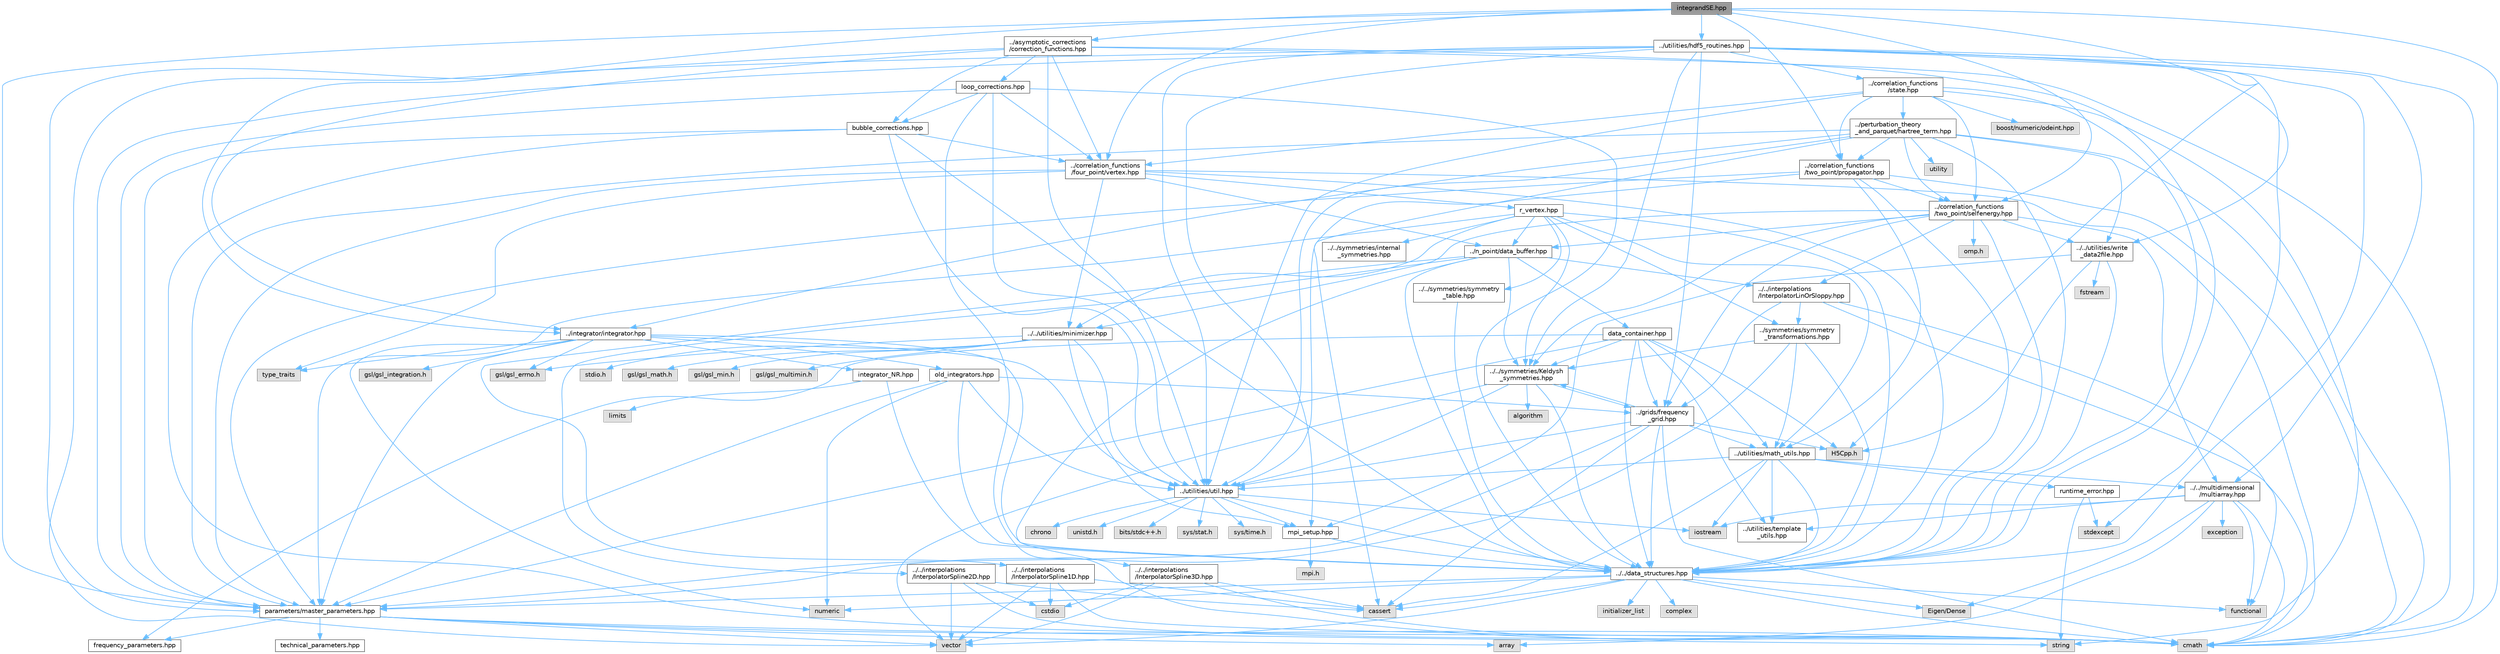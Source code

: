 digraph "integrandSE.hpp"
{
 // INTERACTIVE_SVG=YES
 // LATEX_PDF_SIZE
  bgcolor="transparent";
  edge [fontname=Helvetica,fontsize=10,labelfontname=Helvetica,labelfontsize=10];
  node [fontname=Helvetica,fontsize=10,shape=box,height=0.2,width=0.4];
  Node1 [id="Node000001",label="integrandSE.hpp",height=0.2,width=0.4,color="gray40", fillcolor="grey60", style="filled", fontcolor="black",tooltip=" "];
  Node1 -> Node2 [id="edge1_Node000001_Node000002",color="steelblue1",style="solid",tooltip=" "];
  Node2 [id="Node000002",label="cmath",height=0.2,width=0.4,color="grey60", fillcolor="#E0E0E0", style="filled",tooltip=" "];
  Node1 -> Node3 [id="edge2_Node000001_Node000003",color="steelblue1",style="solid",tooltip=" "];
  Node3 [id="Node000003",label="../correlation_functions\l/two_point/selfenergy.hpp",height=0.2,width=0.4,color="grey40", fillcolor="white", style="filled",URL="$d6/d2d/selfenergy_8hpp.html",tooltip=" "];
  Node3 -> Node4 [id="edge3_Node000003_Node000004",color="steelblue1",style="solid",tooltip=" "];
  Node4 [id="Node000004",label="../../data_structures.hpp",height=0.2,width=0.4,color="grey40", fillcolor="white", style="filled",URL="$d7/d59/data__structures_8hpp.html",tooltip=" "];
  Node4 -> Node5 [id="edge4_Node000004_Node000005",color="steelblue1",style="solid",tooltip=" "];
  Node5 [id="Node000005",label="complex",height=0.2,width=0.4,color="grey60", fillcolor="#E0E0E0", style="filled",tooltip=" "];
  Node4 -> Node2 [id="edge5_Node000004_Node000002",color="steelblue1",style="solid",tooltip=" "];
  Node4 -> Node6 [id="edge6_Node000004_Node000006",color="steelblue1",style="solid",tooltip=" "];
  Node6 [id="Node000006",label="vector",height=0.2,width=0.4,color="grey60", fillcolor="#E0E0E0", style="filled",tooltip=" "];
  Node4 -> Node7 [id="edge7_Node000004_Node000007",color="steelblue1",style="solid",tooltip=" "];
  Node7 [id="Node000007",label="initializer_list",height=0.2,width=0.4,color="grey60", fillcolor="#E0E0E0", style="filled",tooltip=" "];
  Node4 -> Node8 [id="edge8_Node000004_Node000008",color="steelblue1",style="solid",tooltip=" "];
  Node8 [id="Node000008",label="functional",height=0.2,width=0.4,color="grey60", fillcolor="#E0E0E0", style="filled",tooltip=" "];
  Node4 -> Node9 [id="edge9_Node000004_Node000009",color="steelblue1",style="solid",tooltip=" "];
  Node9 [id="Node000009",label="cassert",height=0.2,width=0.4,color="grey60", fillcolor="#E0E0E0", style="filled",tooltip=" "];
  Node4 -> Node10 [id="edge10_Node000004_Node000010",color="steelblue1",style="solid",tooltip=" "];
  Node10 [id="Node000010",label="numeric",height=0.2,width=0.4,color="grey60", fillcolor="#E0E0E0", style="filled",tooltip=" "];
  Node4 -> Node11 [id="edge11_Node000004_Node000011",color="steelblue1",style="solid",tooltip=" "];
  Node11 [id="Node000011",label="parameters/master_parameters.hpp",height=0.2,width=0.4,color="grey40", fillcolor="white", style="filled",URL="$d1/df8/master__parameters_8hpp.html",tooltip=" "];
  Node11 -> Node2 [id="edge12_Node000011_Node000002",color="steelblue1",style="solid",tooltip=" "];
  Node11 -> Node6 [id="edge13_Node000011_Node000006",color="steelblue1",style="solid",tooltip=" "];
  Node11 -> Node12 [id="edge14_Node000011_Node000012",color="steelblue1",style="solid",tooltip=" "];
  Node12 [id="Node000012",label="string",height=0.2,width=0.4,color="grey60", fillcolor="#E0E0E0", style="filled",tooltip=" "];
  Node11 -> Node13 [id="edge15_Node000011_Node000013",color="steelblue1",style="solid",tooltip=" "];
  Node13 [id="Node000013",label="array",height=0.2,width=0.4,color="grey60", fillcolor="#E0E0E0", style="filled",tooltip=" "];
  Node11 -> Node14 [id="edge16_Node000011_Node000014",color="steelblue1",style="solid",tooltip=" "];
  Node14 [id="Node000014",label="frequency_parameters.hpp",height=0.2,width=0.4,color="grey40", fillcolor="white", style="filled",URL="$d3/d3c/frequency__parameters_8hpp.html",tooltip=" "];
  Node11 -> Node15 [id="edge17_Node000011_Node000015",color="steelblue1",style="solid",tooltip=" "];
  Node15 [id="Node000015",label="technical_parameters.hpp",height=0.2,width=0.4,color="grey40", fillcolor="white", style="filled",URL="$d9/d3a/technical__parameters_8hpp.html",tooltip=" "];
  Node4 -> Node16 [id="edge18_Node000004_Node000016",color="steelblue1",style="solid",tooltip=" "];
  Node16 [id="Node000016",label="Eigen/Dense",height=0.2,width=0.4,color="grey60", fillcolor="#E0E0E0", style="filled",tooltip=" "];
  Node3 -> Node17 [id="edge19_Node000003_Node000017",color="steelblue1",style="solid",tooltip=" "];
  Node17 [id="Node000017",label="../../multidimensional\l/multiarray.hpp",height=0.2,width=0.4,color="grey40", fillcolor="white", style="filled",URL="$df/da4/multiarray_8hpp.html",tooltip=" "];
  Node17 -> Node13 [id="edge20_Node000017_Node000013",color="steelblue1",style="solid",tooltip=" "];
  Node17 -> Node2 [id="edge21_Node000017_Node000002",color="steelblue1",style="solid",tooltip=" "];
  Node17 -> Node18 [id="edge22_Node000017_Node000018",color="steelblue1",style="solid",tooltip=" "];
  Node18 [id="Node000018",label="exception",height=0.2,width=0.4,color="grey60", fillcolor="#E0E0E0", style="filled",tooltip=" "];
  Node17 -> Node8 [id="edge23_Node000017_Node000008",color="steelblue1",style="solid",tooltip=" "];
  Node17 -> Node19 [id="edge24_Node000017_Node000019",color="steelblue1",style="solid",tooltip=" "];
  Node19 [id="Node000019",label="iostream",height=0.2,width=0.4,color="grey60", fillcolor="#E0E0E0", style="filled",tooltip=" "];
  Node17 -> Node16 [id="edge25_Node000017_Node000016",color="steelblue1",style="solid",tooltip=" "];
  Node17 -> Node20 [id="edge26_Node000017_Node000020",color="steelblue1",style="solid",tooltip=" "];
  Node20 [id="Node000020",label="../utilities/template\l_utils.hpp",height=0.2,width=0.4,color="grey40", fillcolor="white", style="filled",URL="$dd/de3/template__utils_8hpp.html",tooltip=" "];
  Node3 -> Node21 [id="edge27_Node000003_Node000021",color="steelblue1",style="solid",tooltip=" "];
  Node21 [id="Node000021",label="../n_point/data_buffer.hpp",height=0.2,width=0.4,color="grey40", fillcolor="white", style="filled",URL="$dc/d80/data__buffer_8hpp.html",tooltip=" "];
  Node21 -> Node4 [id="edge28_Node000021_Node000004",color="steelblue1",style="solid",tooltip=" "];
  Node21 -> Node22 [id="edge29_Node000021_Node000022",color="steelblue1",style="solid",tooltip=" "];
  Node22 [id="Node000022",label="../../symmetries/Keldysh\l_symmetries.hpp",height=0.2,width=0.4,color="grey40", fillcolor="white", style="filled",URL="$d2/d1a/Keldysh__symmetries_8hpp.html",tooltip=" "];
  Node22 -> Node6 [id="edge30_Node000022_Node000006",color="steelblue1",style="solid",tooltip=" "];
  Node22 -> Node23 [id="edge31_Node000022_Node000023",color="steelblue1",style="solid",tooltip=" "];
  Node23 [id="Node000023",label="algorithm",height=0.2,width=0.4,color="grey60", fillcolor="#E0E0E0", style="filled",tooltip=" "];
  Node22 -> Node4 [id="edge32_Node000022_Node000004",color="steelblue1",style="solid",tooltip=" "];
  Node22 -> Node24 [id="edge33_Node000022_Node000024",color="steelblue1",style="solid",tooltip=" "];
  Node24 [id="Node000024",label="../utilities/util.hpp",height=0.2,width=0.4,color="grey40", fillcolor="white", style="filled",URL="$d0/d3f/util_8hpp.html",tooltip=" "];
  Node24 -> Node25 [id="edge34_Node000024_Node000025",color="steelblue1",style="solid",tooltip=" "];
  Node25 [id="Node000025",label="sys/time.h",height=0.2,width=0.4,color="grey60", fillcolor="#E0E0E0", style="filled",tooltip=" "];
  Node24 -> Node26 [id="edge35_Node000024_Node000026",color="steelblue1",style="solid",tooltip=" "];
  Node26 [id="Node000026",label="chrono",height=0.2,width=0.4,color="grey60", fillcolor="#E0E0E0", style="filled",tooltip=" "];
  Node24 -> Node27 [id="edge36_Node000024_Node000027",color="steelblue1",style="solid",tooltip=" "];
  Node27 [id="Node000027",label="unistd.h",height=0.2,width=0.4,color="grey60", fillcolor="#E0E0E0", style="filled",tooltip=" "];
  Node24 -> Node19 [id="edge37_Node000024_Node000019",color="steelblue1",style="solid",tooltip=" "];
  Node24 -> Node28 [id="edge38_Node000024_Node000028",color="steelblue1",style="solid",tooltip=" "];
  Node28 [id="Node000028",label="bits/stdc++.h",height=0.2,width=0.4,color="grey60", fillcolor="#E0E0E0", style="filled",tooltip=" "];
  Node24 -> Node29 [id="edge39_Node000024_Node000029",color="steelblue1",style="solid",tooltip=" "];
  Node29 [id="Node000029",label="sys/stat.h",height=0.2,width=0.4,color="grey60", fillcolor="#E0E0E0", style="filled",tooltip=" "];
  Node24 -> Node4 [id="edge40_Node000024_Node000004",color="steelblue1",style="solid",tooltip=" "];
  Node24 -> Node30 [id="edge41_Node000024_Node000030",color="steelblue1",style="solid",tooltip=" "];
  Node30 [id="Node000030",label="mpi_setup.hpp",height=0.2,width=0.4,color="grey40", fillcolor="white", style="filled",URL="$db/de0/mpi__setup_8hpp.html",tooltip=" "];
  Node30 -> Node4 [id="edge42_Node000030_Node000004",color="steelblue1",style="solid",tooltip=" "];
  Node30 -> Node31 [id="edge43_Node000030_Node000031",color="steelblue1",style="solid",tooltip=" "];
  Node31 [id="Node000031",label="mpi.h",height=0.2,width=0.4,color="grey60", fillcolor="#E0E0E0", style="filled",tooltip=" "];
  Node22 -> Node32 [id="edge44_Node000022_Node000032",color="steelblue1",style="solid",tooltip=" "];
  Node32 [id="Node000032",label="../grids/frequency\l_grid.hpp",height=0.2,width=0.4,color="grey40", fillcolor="white", style="filled",URL="$d5/d39/frequency__grid_8hpp.html",tooltip=" "];
  Node32 -> Node2 [id="edge45_Node000032_Node000002",color="steelblue1",style="solid",tooltip=" "];
  Node32 -> Node4 [id="edge46_Node000032_Node000004",color="steelblue1",style="solid",tooltip=" "];
  Node32 -> Node24 [id="edge47_Node000032_Node000024",color="steelblue1",style="solid",tooltip=" "];
  Node32 -> Node11 [id="edge48_Node000032_Node000011",color="steelblue1",style="solid",tooltip=" "];
  Node32 -> Node33 [id="edge49_Node000032_Node000033",color="steelblue1",style="solid",tooltip=" "];
  Node33 [id="Node000033",label="../utilities/math_utils.hpp",height=0.2,width=0.4,color="grey40", fillcolor="white", style="filled",URL="$de/dbb/math__utils_8hpp.html",tooltip=" "];
  Node33 -> Node4 [id="edge50_Node000033_Node000004",color="steelblue1",style="solid",tooltip=" "];
  Node33 -> Node17 [id="edge51_Node000033_Node000017",color="steelblue1",style="solid",tooltip=" "];
  Node33 -> Node20 [id="edge52_Node000033_Node000020",color="steelblue1",style="solid",tooltip=" "];
  Node33 -> Node34 [id="edge53_Node000033_Node000034",color="steelblue1",style="solid",tooltip=" "];
  Node34 [id="Node000034",label="runtime_error.hpp",height=0.2,width=0.4,color="grey40", fillcolor="white", style="filled",URL="$d1/d64/runtime__error_8hpp.html",tooltip=" "];
  Node34 -> Node35 [id="edge54_Node000034_Node000035",color="steelblue1",style="solid",tooltip=" "];
  Node35 [id="Node000035",label="stdexcept",height=0.2,width=0.4,color="grey60", fillcolor="#E0E0E0", style="filled",tooltip=" "];
  Node34 -> Node12 [id="edge55_Node000034_Node000012",color="steelblue1",style="solid",tooltip=" "];
  Node33 -> Node24 [id="edge56_Node000033_Node000024",color="steelblue1",style="solid",tooltip=" "];
  Node33 -> Node19 [id="edge57_Node000033_Node000019",color="steelblue1",style="solid",tooltip=" "];
  Node33 -> Node9 [id="edge58_Node000033_Node000009",color="steelblue1",style="solid",tooltip=" "];
  Node32 -> Node22 [id="edge59_Node000032_Node000022",color="steelblue1",style="solid",tooltip=" "];
  Node32 -> Node9 [id="edge60_Node000032_Node000009",color="steelblue1",style="solid",tooltip=" "];
  Node32 -> Node36 [id="edge61_Node000032_Node000036",color="steelblue1",style="solid",tooltip=" "];
  Node36 [id="Node000036",label="H5Cpp.h",height=0.2,width=0.4,color="grey60", fillcolor="#E0E0E0", style="filled",tooltip=" "];
  Node21 -> Node37 [id="edge62_Node000021_Node000037",color="steelblue1",style="solid",tooltip=" "];
  Node37 [id="Node000037",label="data_container.hpp",height=0.2,width=0.4,color="grey40", fillcolor="white", style="filled",URL="$da/dbc/data__container_8hpp.html",tooltip=" "];
  Node37 -> Node20 [id="edge63_Node000037_Node000020",color="steelblue1",style="solid",tooltip=" "];
  Node37 -> Node33 [id="edge64_Node000037_Node000033",color="steelblue1",style="solid",tooltip=" "];
  Node37 -> Node22 [id="edge65_Node000037_Node000022",color="steelblue1",style="solid",tooltip=" "];
  Node37 -> Node4 [id="edge66_Node000037_Node000004",color="steelblue1",style="solid",tooltip=" "];
  Node37 -> Node11 [id="edge67_Node000037_Node000011",color="steelblue1",style="solid",tooltip=" "];
  Node37 -> Node14 [id="edge68_Node000037_Node000014",color="steelblue1",style="solid",tooltip=" "];
  Node37 -> Node32 [id="edge69_Node000037_Node000032",color="steelblue1",style="solid",tooltip=" "];
  Node37 -> Node36 [id="edge70_Node000037_Node000036",color="steelblue1",style="solid",tooltip=" "];
  Node21 -> Node38 [id="edge71_Node000021_Node000038",color="steelblue1",style="solid",tooltip=" "];
  Node38 [id="Node000038",label="../../interpolations\l/InterpolatorLinOrSloppy.hpp",height=0.2,width=0.4,color="grey40", fillcolor="white", style="filled",URL="$d3/d17/InterpolatorLinOrSloppy_8hpp.html",tooltip=" "];
  Node38 -> Node2 [id="edge72_Node000038_Node000002",color="steelblue1",style="solid",tooltip=" "];
  Node38 -> Node8 [id="edge73_Node000038_Node000008",color="steelblue1",style="solid",tooltip=" "];
  Node38 -> Node32 [id="edge74_Node000038_Node000032",color="steelblue1",style="solid",tooltip=" "];
  Node38 -> Node39 [id="edge75_Node000038_Node000039",color="steelblue1",style="solid",tooltip=" "];
  Node39 [id="Node000039",label="../symmetries/symmetry\l_transformations.hpp",height=0.2,width=0.4,color="grey40", fillcolor="white", style="filled",URL="$db/d7d/symmetry__transformations_8hpp.html",tooltip=" "];
  Node39 -> Node11 [id="edge76_Node000039_Node000011",color="steelblue1",style="solid",tooltip=" "];
  Node39 -> Node33 [id="edge77_Node000039_Node000033",color="steelblue1",style="solid",tooltip=" "];
  Node39 -> Node22 [id="edge78_Node000039_Node000022",color="steelblue1",style="solid",tooltip=" "];
  Node39 -> Node4 [id="edge79_Node000039_Node000004",color="steelblue1",style="solid",tooltip=" "];
  Node21 -> Node40 [id="edge80_Node000021_Node000040",color="steelblue1",style="solid",tooltip=" "];
  Node40 [id="Node000040",label="../../interpolations\l/InterpolatorSpline1D.hpp",height=0.2,width=0.4,color="grey40", fillcolor="white", style="filled",URL="$d1/d52/InterpolatorSpline1D_8hpp.html",tooltip=" "];
  Node40 -> Node41 [id="edge81_Node000040_Node000041",color="steelblue1",style="solid",tooltip=" "];
  Node41 [id="Node000041",label="cstdio",height=0.2,width=0.4,color="grey60", fillcolor="#E0E0E0", style="filled",tooltip=" "];
  Node40 -> Node9 [id="edge82_Node000040_Node000009",color="steelblue1",style="solid",tooltip=" "];
  Node40 -> Node2 [id="edge83_Node000040_Node000002",color="steelblue1",style="solid",tooltip=" "];
  Node40 -> Node6 [id="edge84_Node000040_Node000006",color="steelblue1",style="solid",tooltip=" "];
  Node21 -> Node42 [id="edge85_Node000021_Node000042",color="steelblue1",style="solid",tooltip=" "];
  Node42 [id="Node000042",label="../../interpolations\l/InterpolatorSpline2D.hpp",height=0.2,width=0.4,color="grey40", fillcolor="white", style="filled",URL="$d6/d91/InterpolatorSpline2D_8hpp.html",tooltip=" "];
  Node42 -> Node41 [id="edge86_Node000042_Node000041",color="steelblue1",style="solid",tooltip=" "];
  Node42 -> Node9 [id="edge87_Node000042_Node000009",color="steelblue1",style="solid",tooltip=" "];
  Node42 -> Node2 [id="edge88_Node000042_Node000002",color="steelblue1",style="solid",tooltip=" "];
  Node42 -> Node6 [id="edge89_Node000042_Node000006",color="steelblue1",style="solid",tooltip=" "];
  Node21 -> Node43 [id="edge90_Node000021_Node000043",color="steelblue1",style="solid",tooltip=" "];
  Node43 [id="Node000043",label="../../interpolations\l/InterpolatorSpline3D.hpp",height=0.2,width=0.4,color="grey40", fillcolor="white", style="filled",URL="$dd/dcc/InterpolatorSpline3D_8hpp.html",tooltip=" "];
  Node43 -> Node41 [id="edge91_Node000043_Node000041",color="steelblue1",style="solid",tooltip=" "];
  Node43 -> Node9 [id="edge92_Node000043_Node000009",color="steelblue1",style="solid",tooltip=" "];
  Node43 -> Node2 [id="edge93_Node000043_Node000002",color="steelblue1",style="solid",tooltip=" "];
  Node43 -> Node6 [id="edge94_Node000043_Node000006",color="steelblue1",style="solid",tooltip=" "];
  Node3 -> Node32 [id="edge95_Node000003_Node000032",color="steelblue1",style="solid",tooltip=" "];
  Node3 -> Node44 [id="edge96_Node000003_Node000044",color="steelblue1",style="solid",tooltip=" "];
  Node44 [id="Node000044",label="../../utilities/minimizer.hpp",height=0.2,width=0.4,color="grey40", fillcolor="white", style="filled",URL="$d4/d21/minimizer_8hpp.html",tooltip=" "];
  Node44 -> Node45 [id="edge97_Node000044_Node000045",color="steelblue1",style="solid",tooltip=" "];
  Node45 [id="Node000045",label="stdio.h",height=0.2,width=0.4,color="grey60", fillcolor="#E0E0E0", style="filled",tooltip=" "];
  Node44 -> Node46 [id="edge98_Node000044_Node000046",color="steelblue1",style="solid",tooltip=" "];
  Node46 [id="Node000046",label="gsl/gsl_errno.h",height=0.2,width=0.4,color="grey60", fillcolor="#E0E0E0", style="filled",tooltip=" "];
  Node44 -> Node47 [id="edge99_Node000044_Node000047",color="steelblue1",style="solid",tooltip=" "];
  Node47 [id="Node000047",label="gsl/gsl_math.h",height=0.2,width=0.4,color="grey60", fillcolor="#E0E0E0", style="filled",tooltip=" "];
  Node44 -> Node48 [id="edge100_Node000044_Node000048",color="steelblue1",style="solid",tooltip=" "];
  Node48 [id="Node000048",label="gsl/gsl_min.h",height=0.2,width=0.4,color="grey60", fillcolor="#E0E0E0", style="filled",tooltip=" "];
  Node44 -> Node49 [id="edge101_Node000044_Node000049",color="steelblue1",style="solid",tooltip=" "];
  Node49 [id="Node000049",label="gsl/gsl_multimin.h",height=0.2,width=0.4,color="grey60", fillcolor="#E0E0E0", style="filled",tooltip=" "];
  Node44 -> Node30 [id="edge102_Node000044_Node000030",color="steelblue1",style="solid",tooltip=" "];
  Node44 -> Node24 [id="edge103_Node000044_Node000024",color="steelblue1",style="solid",tooltip=" "];
  Node3 -> Node50 [id="edge104_Node000003_Node000050",color="steelblue1",style="solid",tooltip=" "];
  Node50 [id="Node000050",label="omp.h",height=0.2,width=0.4,color="grey60", fillcolor="#E0E0E0", style="filled",tooltip=" "];
  Node3 -> Node22 [id="edge105_Node000003_Node000022",color="steelblue1",style="solid",tooltip=" "];
  Node3 -> Node51 [id="edge106_Node000003_Node000051",color="steelblue1",style="solid",tooltip=" "];
  Node51 [id="Node000051",label="../../utilities/write\l_data2file.hpp",height=0.2,width=0.4,color="grey40", fillcolor="white", style="filled",URL="$d8/d74/write__data2file_8hpp.html",tooltip=" "];
  Node51 -> Node4 [id="edge107_Node000051_Node000004",color="steelblue1",style="solid",tooltip=" "];
  Node51 -> Node30 [id="edge108_Node000051_Node000030",color="steelblue1",style="solid",tooltip=" "];
  Node51 -> Node52 [id="edge109_Node000051_Node000052",color="steelblue1",style="solid",tooltip=" "];
  Node52 [id="Node000052",label="fstream",height=0.2,width=0.4,color="grey60", fillcolor="#E0E0E0", style="filled",tooltip=" "];
  Node51 -> Node36 [id="edge110_Node000051_Node000036",color="steelblue1",style="solid",tooltip=" "];
  Node3 -> Node38 [id="edge111_Node000003_Node000038",color="steelblue1",style="solid",tooltip=" "];
  Node1 -> Node53 [id="edge112_Node000001_Node000053",color="steelblue1",style="solid",tooltip=" "];
  Node53 [id="Node000053",label="../correlation_functions\l/four_point/vertex.hpp",height=0.2,width=0.4,color="grey40", fillcolor="white", style="filled",URL="$d1/d2d/vertex_8hpp.html",tooltip=" "];
  Node53 -> Node2 [id="edge113_Node000053_Node000002",color="steelblue1",style="solid",tooltip=" "];
  Node53 -> Node54 [id="edge114_Node000053_Node000054",color="steelblue1",style="solid",tooltip=" "];
  Node54 [id="Node000054",label="type_traits",height=0.2,width=0.4,color="grey60", fillcolor="#E0E0E0", style="filled",tooltip=" "];
  Node53 -> Node4 [id="edge115_Node000053_Node000004",color="steelblue1",style="solid",tooltip=" "];
  Node53 -> Node11 [id="edge116_Node000053_Node000011",color="steelblue1",style="solid",tooltip=" "];
  Node53 -> Node55 [id="edge117_Node000053_Node000055",color="steelblue1",style="solid",tooltip=" "];
  Node55 [id="Node000055",label="r_vertex.hpp",height=0.2,width=0.4,color="grey40", fillcolor="white", style="filled",URL="$d3/d22/r__vertex_8hpp.html",tooltip=" "];
  Node55 -> Node4 [id="edge118_Node000055_Node000004",color="steelblue1",style="solid",tooltip=" "];
  Node55 -> Node11 [id="edge119_Node000055_Node000011",color="steelblue1",style="solid",tooltip=" "];
  Node55 -> Node22 [id="edge120_Node000055_Node000022",color="steelblue1",style="solid",tooltip=" "];
  Node55 -> Node56 [id="edge121_Node000055_Node000056",color="steelblue1",style="solid",tooltip=" "];
  Node56 [id="Node000056",label="../../symmetries/internal\l_symmetries.hpp",height=0.2,width=0.4,color="grey40", fillcolor="white", style="filled",URL="$d1/dfd/internal__symmetries_8hpp.html",tooltip=" "];
  Node55 -> Node39 [id="edge122_Node000055_Node000039",color="steelblue1",style="solid",tooltip=" "];
  Node55 -> Node57 [id="edge123_Node000055_Node000057",color="steelblue1",style="solid",tooltip=" "];
  Node57 [id="Node000057",label="../../symmetries/symmetry\l_table.hpp",height=0.2,width=0.4,color="grey40", fillcolor="white", style="filled",URL="$d3/d77/symmetry__table_8hpp.html",tooltip=" "];
  Node57 -> Node4 [id="edge124_Node000057_Node000004",color="steelblue1",style="solid",tooltip=" "];
  Node55 -> Node33 [id="edge125_Node000055_Node000033",color="steelblue1",style="solid",tooltip=" "];
  Node55 -> Node44 [id="edge126_Node000055_Node000044",color="steelblue1",style="solid",tooltip=" "];
  Node55 -> Node21 [id="edge127_Node000055_Node000021",color="steelblue1",style="solid",tooltip=" "];
  Node53 -> Node44 [id="edge128_Node000053_Node000044",color="steelblue1",style="solid",tooltip=" "];
  Node53 -> Node21 [id="edge129_Node000053_Node000021",color="steelblue1",style="solid",tooltip=" "];
  Node1 -> Node58 [id="edge130_Node000001_Node000058",color="steelblue1",style="solid",tooltip=" "];
  Node58 [id="Node000058",label="../correlation_functions\l/two_point/propagator.hpp",height=0.2,width=0.4,color="grey40", fillcolor="white", style="filled",URL="$d5/df7/propagator_8hpp.html",tooltip=" "];
  Node58 -> Node2 [id="edge131_Node000058_Node000002",color="steelblue1",style="solid",tooltip=" "];
  Node58 -> Node4 [id="edge132_Node000058_Node000004",color="steelblue1",style="solid",tooltip=" "];
  Node58 -> Node33 [id="edge133_Node000058_Node000033",color="steelblue1",style="solid",tooltip=" "];
  Node58 -> Node3 [id="edge134_Node000058_Node000003",color="steelblue1",style="solid",tooltip=" "];
  Node58 -> Node11 [id="edge135_Node000058_Node000011",color="steelblue1",style="solid",tooltip=" "];
  Node58 -> Node24 [id="edge136_Node000058_Node000024",color="steelblue1",style="solid",tooltip=" "];
  Node1 -> Node11 [id="edge137_Node000001_Node000011",color="steelblue1",style="solid",tooltip=" "];
  Node1 -> Node59 [id="edge138_Node000001_Node000059",color="steelblue1",style="solid",tooltip=" "];
  Node59 [id="Node000059",label="../integrator/integrator.hpp",height=0.2,width=0.4,color="grey40", fillcolor="white", style="filled",URL="$dd/d1f/integrator_8hpp.html",tooltip=" "];
  Node59 -> Node10 [id="edge139_Node000059_Node000010",color="steelblue1",style="solid",tooltip=" "];
  Node59 -> Node54 [id="edge140_Node000059_Node000054",color="steelblue1",style="solid",tooltip=" "];
  Node59 -> Node4 [id="edge141_Node000059_Node000004",color="steelblue1",style="solid",tooltip=" "];
  Node59 -> Node11 [id="edge142_Node000059_Node000011",color="steelblue1",style="solid",tooltip=" "];
  Node59 -> Node60 [id="edge143_Node000059_Node000060",color="steelblue1",style="solid",tooltip=" "];
  Node60 [id="Node000060",label="gsl/gsl_integration.h",height=0.2,width=0.4,color="grey60", fillcolor="#E0E0E0", style="filled",tooltip=" "];
  Node59 -> Node46 [id="edge144_Node000059_Node000046",color="steelblue1",style="solid",tooltip=" "];
  Node59 -> Node61 [id="edge145_Node000059_Node000061",color="steelblue1",style="solid",tooltip=" "];
  Node61 [id="Node000061",label="old_integrators.hpp",height=0.2,width=0.4,color="grey40", fillcolor="white", style="filled",URL="$d7/d65/old__integrators_8hpp.html",tooltip=" "];
  Node61 -> Node10 [id="edge146_Node000061_Node000010",color="steelblue1",style="solid",tooltip=" "];
  Node61 -> Node4 [id="edge147_Node000061_Node000004",color="steelblue1",style="solid",tooltip=" "];
  Node61 -> Node11 [id="edge148_Node000061_Node000011",color="steelblue1",style="solid",tooltip=" "];
  Node61 -> Node24 [id="edge149_Node000061_Node000024",color="steelblue1",style="solid",tooltip=" "];
  Node61 -> Node32 [id="edge150_Node000061_Node000032",color="steelblue1",style="solid",tooltip=" "];
  Node59 -> Node62 [id="edge151_Node000059_Node000062",color="steelblue1",style="solid",tooltip=" "];
  Node62 [id="Node000062",label="integrator_NR.hpp",height=0.2,width=0.4,color="grey40", fillcolor="white", style="filled",URL="$da/db4/integrator__NR_8hpp.html",tooltip=" "];
  Node62 -> Node63 [id="edge152_Node000062_Node000063",color="steelblue1",style="solid",tooltip=" "];
  Node63 [id="Node000063",label="limits",height=0.2,width=0.4,color="grey60", fillcolor="#E0E0E0", style="filled",tooltip=" "];
  Node62 -> Node4 [id="edge153_Node000062_Node000004",color="steelblue1",style="solid",tooltip=" "];
  Node59 -> Node24 [id="edge154_Node000059_Node000024",color="steelblue1",style="solid",tooltip=" "];
  Node1 -> Node51 [id="edge155_Node000001_Node000051",color="steelblue1",style="solid",tooltip=" "];
  Node1 -> Node64 [id="edge156_Node000001_Node000064",color="steelblue1",style="solid",tooltip=" "];
  Node64 [id="Node000064",label="../asymptotic_corrections\l/correction_functions.hpp",height=0.2,width=0.4,color="grey40", fillcolor="white", style="filled",URL="$d2/df0/correction__functions_8hpp.html",tooltip=" "];
  Node64 -> Node4 [id="edge157_Node000064_Node000004",color="steelblue1",style="solid",tooltip=" "];
  Node64 -> Node53 [id="edge158_Node000064_Node000053",color="steelblue1",style="solid",tooltip=" "];
  Node64 -> Node11 [id="edge159_Node000064_Node000011",color="steelblue1",style="solid",tooltip=" "];
  Node64 -> Node24 [id="edge160_Node000064_Node000024",color="steelblue1",style="solid",tooltip=" "];
  Node64 -> Node65 [id="edge161_Node000064_Node000065",color="steelblue1",style="solid",tooltip=" "];
  Node65 [id="Node000065",label="bubble_corrections.hpp",height=0.2,width=0.4,color="grey40", fillcolor="white", style="filled",URL="$dd/dea/bubble__corrections_8hpp.html",tooltip=" "];
  Node65 -> Node4 [id="edge162_Node000065_Node000004",color="steelblue1",style="solid",tooltip=" "];
  Node65 -> Node53 [id="edge163_Node000065_Node000053",color="steelblue1",style="solid",tooltip=" "];
  Node65 -> Node11 [id="edge164_Node000065_Node000011",color="steelblue1",style="solid",tooltip=" "];
  Node65 -> Node24 [id="edge165_Node000065_Node000024",color="steelblue1",style="solid",tooltip=" "];
  Node65 -> Node2 [id="edge166_Node000065_Node000002",color="steelblue1",style="solid",tooltip=" "];
  Node64 -> Node66 [id="edge167_Node000064_Node000066",color="steelblue1",style="solid",tooltip=" "];
  Node66 [id="Node000066",label="loop_corrections.hpp",height=0.2,width=0.4,color="grey40", fillcolor="white", style="filled",URL="$d0/d0e/loop__corrections_8hpp.html",tooltip=" "];
  Node66 -> Node2 [id="edge168_Node000066_Node000002",color="steelblue1",style="solid",tooltip=" "];
  Node66 -> Node4 [id="edge169_Node000066_Node000004",color="steelblue1",style="solid",tooltip=" "];
  Node66 -> Node53 [id="edge170_Node000066_Node000053",color="steelblue1",style="solid",tooltip=" "];
  Node66 -> Node11 [id="edge171_Node000066_Node000011",color="steelblue1",style="solid",tooltip=" "];
  Node66 -> Node24 [id="edge172_Node000066_Node000024",color="steelblue1",style="solid",tooltip=" "];
  Node66 -> Node65 [id="edge173_Node000066_Node000065",color="steelblue1",style="solid",tooltip=" "];
  Node64 -> Node2 [id="edge174_Node000064_Node000002",color="steelblue1",style="solid",tooltip=" "];
  Node64 -> Node59 [id="edge175_Node000064_Node000059",color="steelblue1",style="solid",tooltip=" "];
  Node1 -> Node67 [id="edge176_Node000001_Node000067",color="steelblue1",style="solid",tooltip=" "];
  Node67 [id="Node000067",label="../utilities/hdf5_routines.hpp",height=0.2,width=0.4,color="grey40", fillcolor="white", style="filled",URL="$d5/de4/hdf5__routines_8hpp.html",tooltip=" "];
  Node67 -> Node35 [id="edge177_Node000067_Node000035",color="steelblue1",style="solid",tooltip=" "];
  Node67 -> Node2 [id="edge178_Node000067_Node000002",color="steelblue1",style="solid",tooltip=" "];
  Node67 -> Node6 [id="edge179_Node000067_Node000006",color="steelblue1",style="solid",tooltip=" "];
  Node67 -> Node11 [id="edge180_Node000067_Node000011",color="steelblue1",style="solid",tooltip=" "];
  Node67 -> Node24 [id="edge181_Node000067_Node000024",color="steelblue1",style="solid",tooltip=" "];
  Node67 -> Node4 [id="edge182_Node000067_Node000004",color="steelblue1",style="solid",tooltip=" "];
  Node67 -> Node32 [id="edge183_Node000067_Node000032",color="steelblue1",style="solid",tooltip=" "];
  Node67 -> Node36 [id="edge184_Node000067_Node000036",color="steelblue1",style="solid",tooltip=" "];
  Node67 -> Node68 [id="edge185_Node000067_Node000068",color="steelblue1",style="solid",tooltip=" "];
  Node68 [id="Node000068",label="../correlation_functions\l/state.hpp",height=0.2,width=0.4,color="grey40", fillcolor="white", style="filled",URL="$da/d3b/state_8hpp.html",tooltip=" "];
  Node68 -> Node4 [id="edge186_Node000068_Node000004",color="steelblue1",style="solid",tooltip=" "];
  Node68 -> Node53 [id="edge187_Node000068_Node000053",color="steelblue1",style="solid",tooltip=" "];
  Node68 -> Node3 [id="edge188_Node000068_Node000003",color="steelblue1",style="solid",tooltip=" "];
  Node68 -> Node58 [id="edge189_Node000068_Node000058",color="steelblue1",style="solid",tooltip=" "];
  Node68 -> Node69 [id="edge190_Node000068_Node000069",color="steelblue1",style="solid",tooltip=" "];
  Node69 [id="Node000069",label="../perturbation_theory\l_and_parquet/hartree_term.hpp",height=0.2,width=0.4,color="grey40", fillcolor="white", style="filled",URL="$d1/db3/hartree__term_8hpp.html",tooltip=" "];
  Node69 -> Node11 [id="edge191_Node000069_Node000011",color="steelblue1",style="solid",tooltip=" "];
  Node69 -> Node4 [id="edge192_Node000069_Node000004",color="steelblue1",style="solid",tooltip=" "];
  Node69 -> Node3 [id="edge193_Node000069_Node000003",color="steelblue1",style="solid",tooltip=" "];
  Node69 -> Node58 [id="edge194_Node000069_Node000058",color="steelblue1",style="solid",tooltip=" "];
  Node69 -> Node59 [id="edge195_Node000069_Node000059",color="steelblue1",style="solid",tooltip=" "];
  Node69 -> Node51 [id="edge196_Node000069_Node000051",color="steelblue1",style="solid",tooltip=" "];
  Node69 -> Node24 [id="edge197_Node000069_Node000024",color="steelblue1",style="solid",tooltip=" "];
  Node69 -> Node9 [id="edge198_Node000069_Node000009",color="steelblue1",style="solid",tooltip=" "];
  Node69 -> Node2 [id="edge199_Node000069_Node000002",color="steelblue1",style="solid",tooltip=" "];
  Node69 -> Node70 [id="edge200_Node000069_Node000070",color="steelblue1",style="solid",tooltip=" "];
  Node70 [id="Node000070",label="utility",height=0.2,width=0.4,color="grey60", fillcolor="#E0E0E0", style="filled",tooltip=" "];
  Node68 -> Node24 [id="edge201_Node000068_Node000024",color="steelblue1",style="solid",tooltip=" "];
  Node68 -> Node71 [id="edge202_Node000068_Node000071",color="steelblue1",style="solid",tooltip=" "];
  Node71 [id="Node000071",label="boost/numeric/odeint.hpp",height=0.2,width=0.4,color="grey60", fillcolor="#E0E0E0", style="filled",tooltip=" "];
  Node68 -> Node12 [id="edge203_Node000068_Node000012",color="steelblue1",style="solid",tooltip=" "];
  Node67 -> Node17 [id="edge204_Node000067_Node000017",color="steelblue1",style="solid",tooltip=" "];
  Node67 -> Node22 [id="edge205_Node000067_Node000022",color="steelblue1",style="solid",tooltip=" "];
  Node67 -> Node30 [id="edge206_Node000067_Node000030",color="steelblue1",style="solid",tooltip=" "];
}
